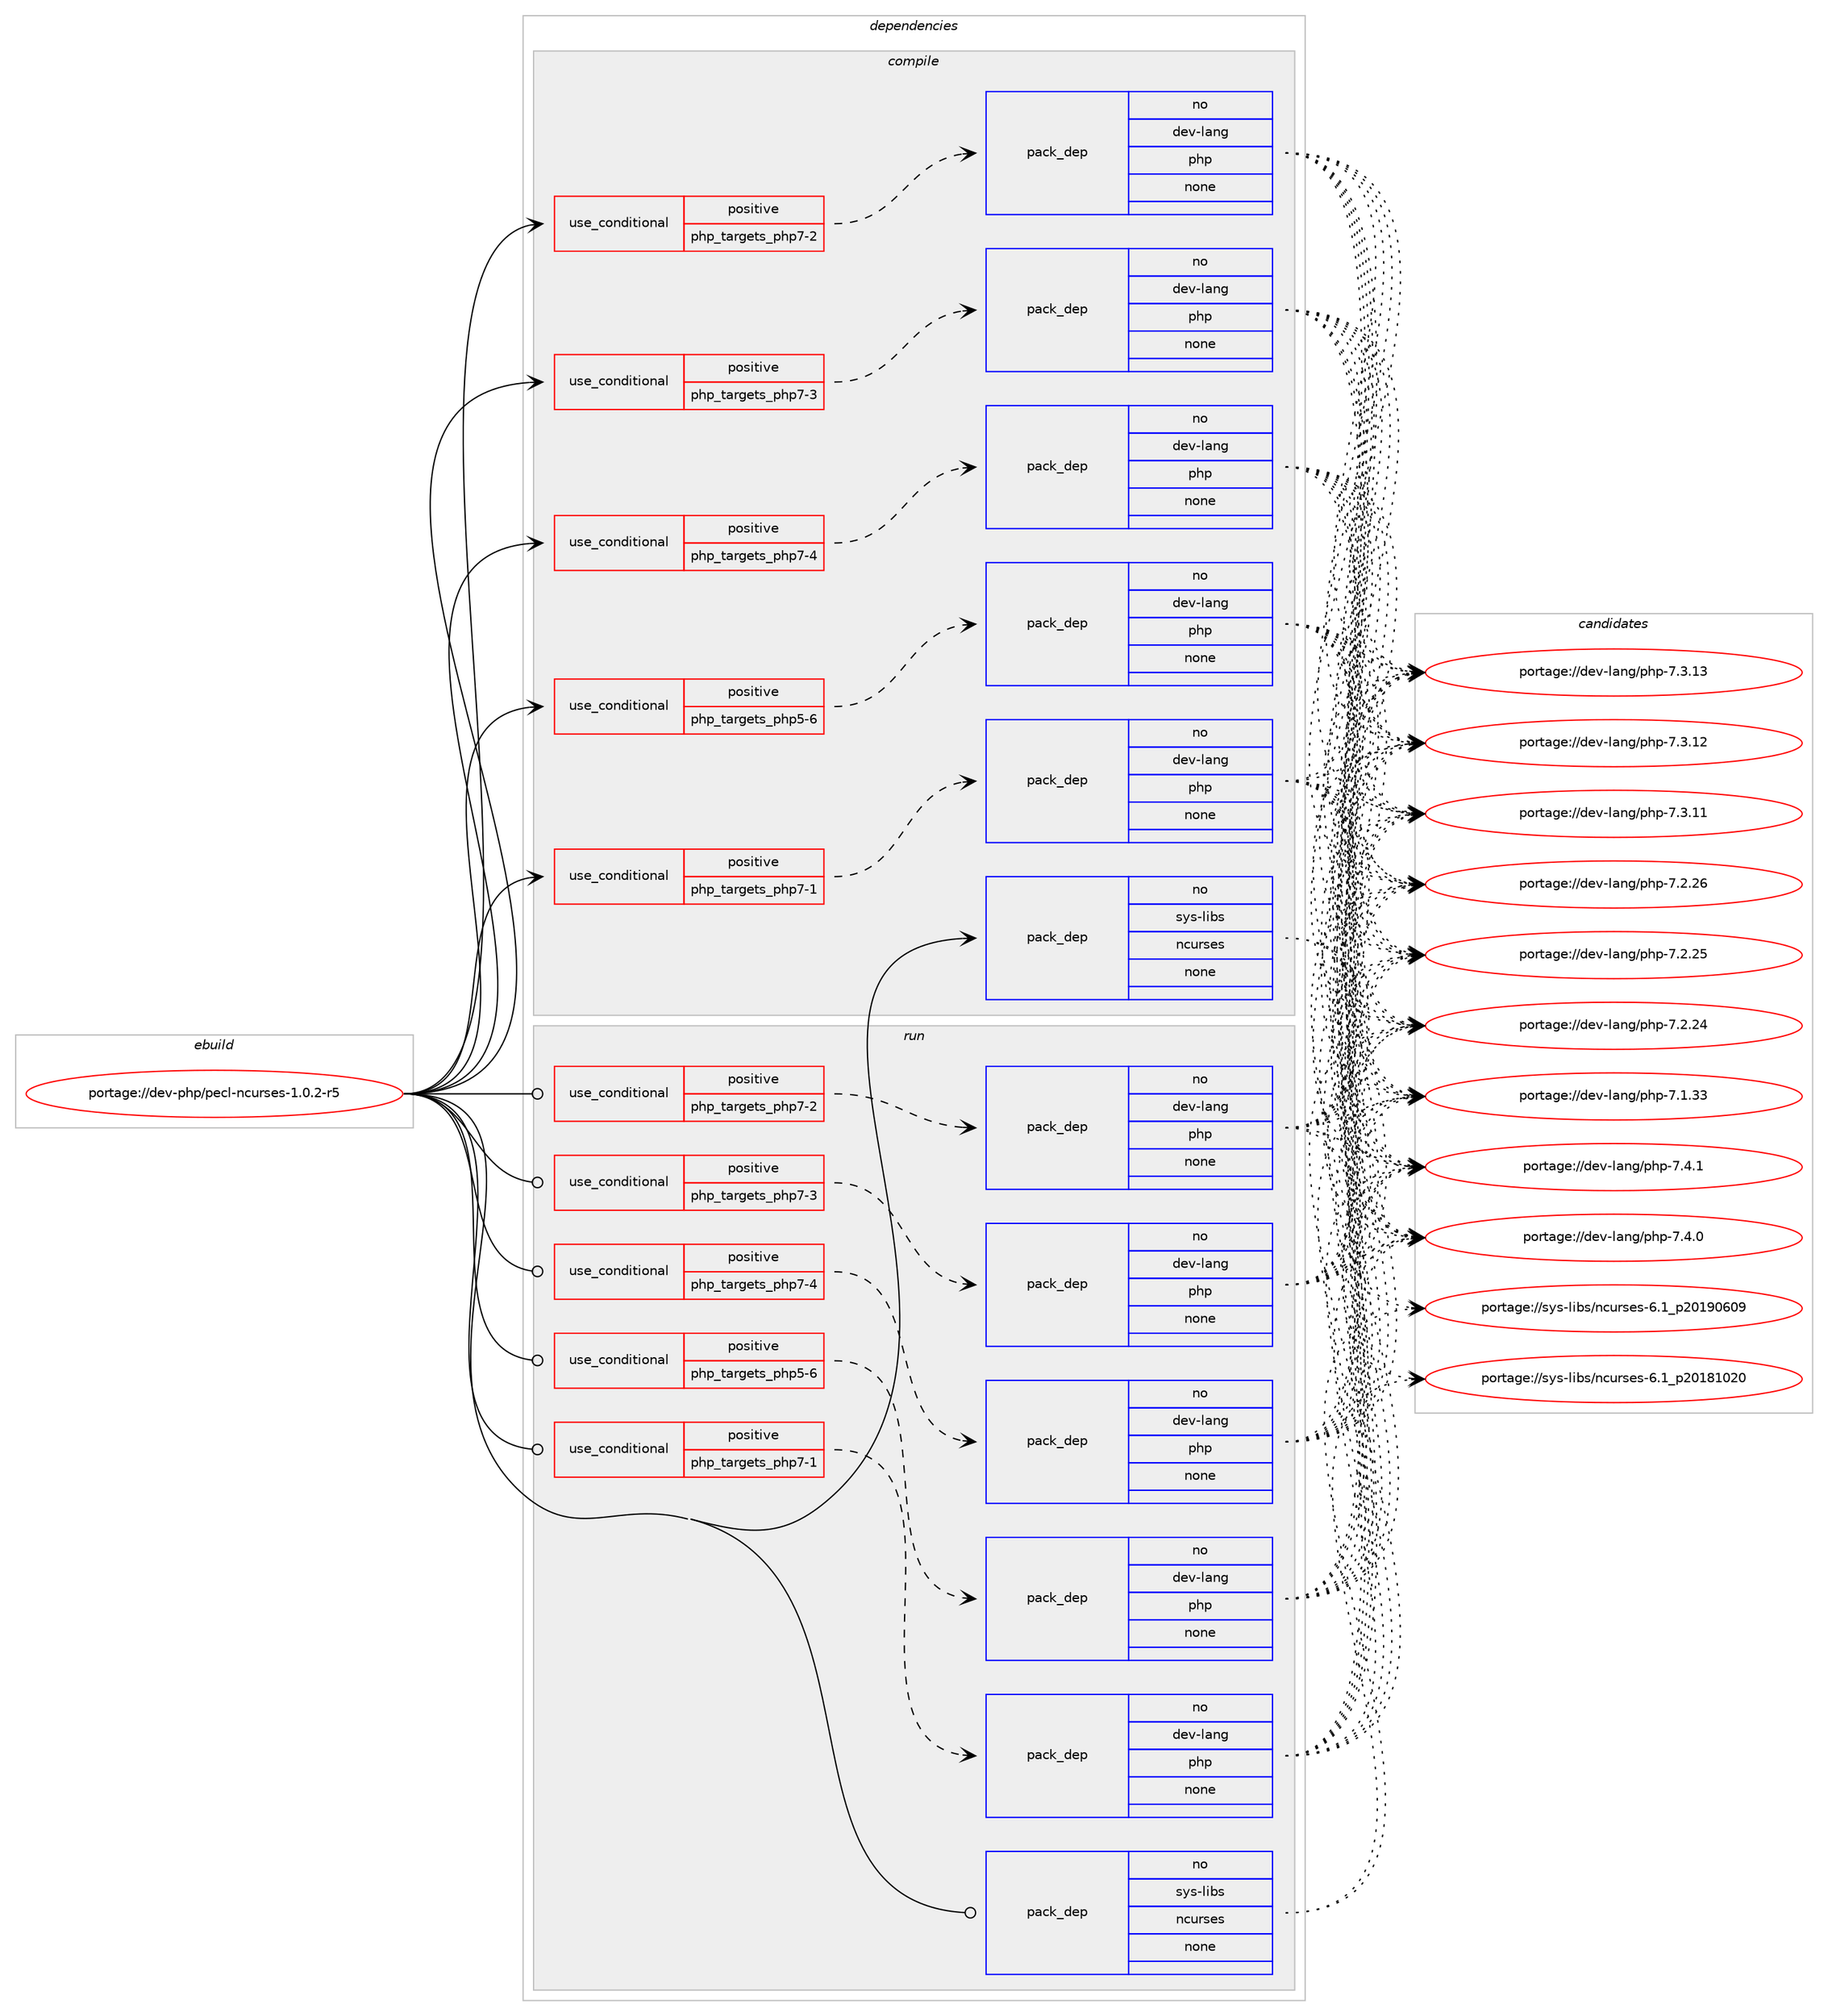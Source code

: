 digraph prolog {

# *************
# Graph options
# *************

newrank=true;
concentrate=true;
compound=true;
graph [rankdir=LR,fontname=Helvetica,fontsize=10,ranksep=1.5];#, ranksep=2.5, nodesep=0.2];
edge  [arrowhead=vee];
node  [fontname=Helvetica,fontsize=10];

# **********
# The ebuild
# **********

subgraph cluster_leftcol {
color=gray;
label=<<i>ebuild</i>>;
id [label="portage://dev-php/pecl-ncurses-1.0.2-r5", color=red, width=4, href="../dev-php/pecl-ncurses-1.0.2-r5.svg"];
}

# ****************
# The dependencies
# ****************

subgraph cluster_midcol {
color=gray;
label=<<i>dependencies</i>>;
subgraph cluster_compile {
fillcolor="#eeeeee";
style=filled;
label=<<i>compile</i>>;
subgraph cond120408 {
dependency475796 [label=<<TABLE BORDER="0" CELLBORDER="1" CELLSPACING="0" CELLPADDING="4"><TR><TD ROWSPAN="3" CELLPADDING="10">use_conditional</TD></TR><TR><TD>positive</TD></TR><TR><TD>php_targets_php5-6</TD></TR></TABLE>>, shape=none, color=red];
subgraph pack350359 {
dependency475797 [label=<<TABLE BORDER="0" CELLBORDER="1" CELLSPACING="0" CELLPADDING="4" WIDTH="220"><TR><TD ROWSPAN="6" CELLPADDING="30">pack_dep</TD></TR><TR><TD WIDTH="110">no</TD></TR><TR><TD>dev-lang</TD></TR><TR><TD>php</TD></TR><TR><TD>none</TD></TR><TR><TD></TD></TR></TABLE>>, shape=none, color=blue];
}
dependency475796:e -> dependency475797:w [weight=20,style="dashed",arrowhead="vee"];
}
id:e -> dependency475796:w [weight=20,style="solid",arrowhead="vee"];
subgraph cond120409 {
dependency475798 [label=<<TABLE BORDER="0" CELLBORDER="1" CELLSPACING="0" CELLPADDING="4"><TR><TD ROWSPAN="3" CELLPADDING="10">use_conditional</TD></TR><TR><TD>positive</TD></TR><TR><TD>php_targets_php7-1</TD></TR></TABLE>>, shape=none, color=red];
subgraph pack350360 {
dependency475799 [label=<<TABLE BORDER="0" CELLBORDER="1" CELLSPACING="0" CELLPADDING="4" WIDTH="220"><TR><TD ROWSPAN="6" CELLPADDING="30">pack_dep</TD></TR><TR><TD WIDTH="110">no</TD></TR><TR><TD>dev-lang</TD></TR><TR><TD>php</TD></TR><TR><TD>none</TD></TR><TR><TD></TD></TR></TABLE>>, shape=none, color=blue];
}
dependency475798:e -> dependency475799:w [weight=20,style="dashed",arrowhead="vee"];
}
id:e -> dependency475798:w [weight=20,style="solid",arrowhead="vee"];
subgraph cond120410 {
dependency475800 [label=<<TABLE BORDER="0" CELLBORDER="1" CELLSPACING="0" CELLPADDING="4"><TR><TD ROWSPAN="3" CELLPADDING="10">use_conditional</TD></TR><TR><TD>positive</TD></TR><TR><TD>php_targets_php7-2</TD></TR></TABLE>>, shape=none, color=red];
subgraph pack350361 {
dependency475801 [label=<<TABLE BORDER="0" CELLBORDER="1" CELLSPACING="0" CELLPADDING="4" WIDTH="220"><TR><TD ROWSPAN="6" CELLPADDING="30">pack_dep</TD></TR><TR><TD WIDTH="110">no</TD></TR><TR><TD>dev-lang</TD></TR><TR><TD>php</TD></TR><TR><TD>none</TD></TR><TR><TD></TD></TR></TABLE>>, shape=none, color=blue];
}
dependency475800:e -> dependency475801:w [weight=20,style="dashed",arrowhead="vee"];
}
id:e -> dependency475800:w [weight=20,style="solid",arrowhead="vee"];
subgraph cond120411 {
dependency475802 [label=<<TABLE BORDER="0" CELLBORDER="1" CELLSPACING="0" CELLPADDING="4"><TR><TD ROWSPAN="3" CELLPADDING="10">use_conditional</TD></TR><TR><TD>positive</TD></TR><TR><TD>php_targets_php7-3</TD></TR></TABLE>>, shape=none, color=red];
subgraph pack350362 {
dependency475803 [label=<<TABLE BORDER="0" CELLBORDER="1" CELLSPACING="0" CELLPADDING="4" WIDTH="220"><TR><TD ROWSPAN="6" CELLPADDING="30">pack_dep</TD></TR><TR><TD WIDTH="110">no</TD></TR><TR><TD>dev-lang</TD></TR><TR><TD>php</TD></TR><TR><TD>none</TD></TR><TR><TD></TD></TR></TABLE>>, shape=none, color=blue];
}
dependency475802:e -> dependency475803:w [weight=20,style="dashed",arrowhead="vee"];
}
id:e -> dependency475802:w [weight=20,style="solid",arrowhead="vee"];
subgraph cond120412 {
dependency475804 [label=<<TABLE BORDER="0" CELLBORDER="1" CELLSPACING="0" CELLPADDING="4"><TR><TD ROWSPAN="3" CELLPADDING="10">use_conditional</TD></TR><TR><TD>positive</TD></TR><TR><TD>php_targets_php7-4</TD></TR></TABLE>>, shape=none, color=red];
subgraph pack350363 {
dependency475805 [label=<<TABLE BORDER="0" CELLBORDER="1" CELLSPACING="0" CELLPADDING="4" WIDTH="220"><TR><TD ROWSPAN="6" CELLPADDING="30">pack_dep</TD></TR><TR><TD WIDTH="110">no</TD></TR><TR><TD>dev-lang</TD></TR><TR><TD>php</TD></TR><TR><TD>none</TD></TR><TR><TD></TD></TR></TABLE>>, shape=none, color=blue];
}
dependency475804:e -> dependency475805:w [weight=20,style="dashed",arrowhead="vee"];
}
id:e -> dependency475804:w [weight=20,style="solid",arrowhead="vee"];
subgraph pack350364 {
dependency475806 [label=<<TABLE BORDER="0" CELLBORDER="1" CELLSPACING="0" CELLPADDING="4" WIDTH="220"><TR><TD ROWSPAN="6" CELLPADDING="30">pack_dep</TD></TR><TR><TD WIDTH="110">no</TD></TR><TR><TD>sys-libs</TD></TR><TR><TD>ncurses</TD></TR><TR><TD>none</TD></TR><TR><TD></TD></TR></TABLE>>, shape=none, color=blue];
}
id:e -> dependency475806:w [weight=20,style="solid",arrowhead="vee"];
}
subgraph cluster_compileandrun {
fillcolor="#eeeeee";
style=filled;
label=<<i>compile and run</i>>;
}
subgraph cluster_run {
fillcolor="#eeeeee";
style=filled;
label=<<i>run</i>>;
subgraph cond120413 {
dependency475807 [label=<<TABLE BORDER="0" CELLBORDER="1" CELLSPACING="0" CELLPADDING="4"><TR><TD ROWSPAN="3" CELLPADDING="10">use_conditional</TD></TR><TR><TD>positive</TD></TR><TR><TD>php_targets_php5-6</TD></TR></TABLE>>, shape=none, color=red];
subgraph pack350365 {
dependency475808 [label=<<TABLE BORDER="0" CELLBORDER="1" CELLSPACING="0" CELLPADDING="4" WIDTH="220"><TR><TD ROWSPAN="6" CELLPADDING="30">pack_dep</TD></TR><TR><TD WIDTH="110">no</TD></TR><TR><TD>dev-lang</TD></TR><TR><TD>php</TD></TR><TR><TD>none</TD></TR><TR><TD></TD></TR></TABLE>>, shape=none, color=blue];
}
dependency475807:e -> dependency475808:w [weight=20,style="dashed",arrowhead="vee"];
}
id:e -> dependency475807:w [weight=20,style="solid",arrowhead="odot"];
subgraph cond120414 {
dependency475809 [label=<<TABLE BORDER="0" CELLBORDER="1" CELLSPACING="0" CELLPADDING="4"><TR><TD ROWSPAN="3" CELLPADDING="10">use_conditional</TD></TR><TR><TD>positive</TD></TR><TR><TD>php_targets_php7-1</TD></TR></TABLE>>, shape=none, color=red];
subgraph pack350366 {
dependency475810 [label=<<TABLE BORDER="0" CELLBORDER="1" CELLSPACING="0" CELLPADDING="4" WIDTH="220"><TR><TD ROWSPAN="6" CELLPADDING="30">pack_dep</TD></TR><TR><TD WIDTH="110">no</TD></TR><TR><TD>dev-lang</TD></TR><TR><TD>php</TD></TR><TR><TD>none</TD></TR><TR><TD></TD></TR></TABLE>>, shape=none, color=blue];
}
dependency475809:e -> dependency475810:w [weight=20,style="dashed",arrowhead="vee"];
}
id:e -> dependency475809:w [weight=20,style="solid",arrowhead="odot"];
subgraph cond120415 {
dependency475811 [label=<<TABLE BORDER="0" CELLBORDER="1" CELLSPACING="0" CELLPADDING="4"><TR><TD ROWSPAN="3" CELLPADDING="10">use_conditional</TD></TR><TR><TD>positive</TD></TR><TR><TD>php_targets_php7-2</TD></TR></TABLE>>, shape=none, color=red];
subgraph pack350367 {
dependency475812 [label=<<TABLE BORDER="0" CELLBORDER="1" CELLSPACING="0" CELLPADDING="4" WIDTH="220"><TR><TD ROWSPAN="6" CELLPADDING="30">pack_dep</TD></TR><TR><TD WIDTH="110">no</TD></TR><TR><TD>dev-lang</TD></TR><TR><TD>php</TD></TR><TR><TD>none</TD></TR><TR><TD></TD></TR></TABLE>>, shape=none, color=blue];
}
dependency475811:e -> dependency475812:w [weight=20,style="dashed",arrowhead="vee"];
}
id:e -> dependency475811:w [weight=20,style="solid",arrowhead="odot"];
subgraph cond120416 {
dependency475813 [label=<<TABLE BORDER="0" CELLBORDER="1" CELLSPACING="0" CELLPADDING="4"><TR><TD ROWSPAN="3" CELLPADDING="10">use_conditional</TD></TR><TR><TD>positive</TD></TR><TR><TD>php_targets_php7-3</TD></TR></TABLE>>, shape=none, color=red];
subgraph pack350368 {
dependency475814 [label=<<TABLE BORDER="0" CELLBORDER="1" CELLSPACING="0" CELLPADDING="4" WIDTH="220"><TR><TD ROWSPAN="6" CELLPADDING="30">pack_dep</TD></TR><TR><TD WIDTH="110">no</TD></TR><TR><TD>dev-lang</TD></TR><TR><TD>php</TD></TR><TR><TD>none</TD></TR><TR><TD></TD></TR></TABLE>>, shape=none, color=blue];
}
dependency475813:e -> dependency475814:w [weight=20,style="dashed",arrowhead="vee"];
}
id:e -> dependency475813:w [weight=20,style="solid",arrowhead="odot"];
subgraph cond120417 {
dependency475815 [label=<<TABLE BORDER="0" CELLBORDER="1" CELLSPACING="0" CELLPADDING="4"><TR><TD ROWSPAN="3" CELLPADDING="10">use_conditional</TD></TR><TR><TD>positive</TD></TR><TR><TD>php_targets_php7-4</TD></TR></TABLE>>, shape=none, color=red];
subgraph pack350369 {
dependency475816 [label=<<TABLE BORDER="0" CELLBORDER="1" CELLSPACING="0" CELLPADDING="4" WIDTH="220"><TR><TD ROWSPAN="6" CELLPADDING="30">pack_dep</TD></TR><TR><TD WIDTH="110">no</TD></TR><TR><TD>dev-lang</TD></TR><TR><TD>php</TD></TR><TR><TD>none</TD></TR><TR><TD></TD></TR></TABLE>>, shape=none, color=blue];
}
dependency475815:e -> dependency475816:w [weight=20,style="dashed",arrowhead="vee"];
}
id:e -> dependency475815:w [weight=20,style="solid",arrowhead="odot"];
subgraph pack350370 {
dependency475817 [label=<<TABLE BORDER="0" CELLBORDER="1" CELLSPACING="0" CELLPADDING="4" WIDTH="220"><TR><TD ROWSPAN="6" CELLPADDING="30">pack_dep</TD></TR><TR><TD WIDTH="110">no</TD></TR><TR><TD>sys-libs</TD></TR><TR><TD>ncurses</TD></TR><TR><TD>none</TD></TR><TR><TD></TD></TR></TABLE>>, shape=none, color=blue];
}
id:e -> dependency475817:w [weight=20,style="solid",arrowhead="odot"];
}
}

# **************
# The candidates
# **************

subgraph cluster_choices {
rank=same;
color=gray;
label=<<i>candidates</i>>;

subgraph choice350359 {
color=black;
nodesep=1;
choice100101118451089711010347112104112455546524649 [label="portage://dev-lang/php-7.4.1", color=red, width=4,href="../dev-lang/php-7.4.1.svg"];
choice100101118451089711010347112104112455546524648 [label="portage://dev-lang/php-7.4.0", color=red, width=4,href="../dev-lang/php-7.4.0.svg"];
choice10010111845108971101034711210411245554651464951 [label="portage://dev-lang/php-7.3.13", color=red, width=4,href="../dev-lang/php-7.3.13.svg"];
choice10010111845108971101034711210411245554651464950 [label="portage://dev-lang/php-7.3.12", color=red, width=4,href="../dev-lang/php-7.3.12.svg"];
choice10010111845108971101034711210411245554651464949 [label="portage://dev-lang/php-7.3.11", color=red, width=4,href="../dev-lang/php-7.3.11.svg"];
choice10010111845108971101034711210411245554650465054 [label="portage://dev-lang/php-7.2.26", color=red, width=4,href="../dev-lang/php-7.2.26.svg"];
choice10010111845108971101034711210411245554650465053 [label="portage://dev-lang/php-7.2.25", color=red, width=4,href="../dev-lang/php-7.2.25.svg"];
choice10010111845108971101034711210411245554650465052 [label="portage://dev-lang/php-7.2.24", color=red, width=4,href="../dev-lang/php-7.2.24.svg"];
choice10010111845108971101034711210411245554649465151 [label="portage://dev-lang/php-7.1.33", color=red, width=4,href="../dev-lang/php-7.1.33.svg"];
dependency475797:e -> choice100101118451089711010347112104112455546524649:w [style=dotted,weight="100"];
dependency475797:e -> choice100101118451089711010347112104112455546524648:w [style=dotted,weight="100"];
dependency475797:e -> choice10010111845108971101034711210411245554651464951:w [style=dotted,weight="100"];
dependency475797:e -> choice10010111845108971101034711210411245554651464950:w [style=dotted,weight="100"];
dependency475797:e -> choice10010111845108971101034711210411245554651464949:w [style=dotted,weight="100"];
dependency475797:e -> choice10010111845108971101034711210411245554650465054:w [style=dotted,weight="100"];
dependency475797:e -> choice10010111845108971101034711210411245554650465053:w [style=dotted,weight="100"];
dependency475797:e -> choice10010111845108971101034711210411245554650465052:w [style=dotted,weight="100"];
dependency475797:e -> choice10010111845108971101034711210411245554649465151:w [style=dotted,weight="100"];
}
subgraph choice350360 {
color=black;
nodesep=1;
choice100101118451089711010347112104112455546524649 [label="portage://dev-lang/php-7.4.1", color=red, width=4,href="../dev-lang/php-7.4.1.svg"];
choice100101118451089711010347112104112455546524648 [label="portage://dev-lang/php-7.4.0", color=red, width=4,href="../dev-lang/php-7.4.0.svg"];
choice10010111845108971101034711210411245554651464951 [label="portage://dev-lang/php-7.3.13", color=red, width=4,href="../dev-lang/php-7.3.13.svg"];
choice10010111845108971101034711210411245554651464950 [label="portage://dev-lang/php-7.3.12", color=red, width=4,href="../dev-lang/php-7.3.12.svg"];
choice10010111845108971101034711210411245554651464949 [label="portage://dev-lang/php-7.3.11", color=red, width=4,href="../dev-lang/php-7.3.11.svg"];
choice10010111845108971101034711210411245554650465054 [label="portage://dev-lang/php-7.2.26", color=red, width=4,href="../dev-lang/php-7.2.26.svg"];
choice10010111845108971101034711210411245554650465053 [label="portage://dev-lang/php-7.2.25", color=red, width=4,href="../dev-lang/php-7.2.25.svg"];
choice10010111845108971101034711210411245554650465052 [label="portage://dev-lang/php-7.2.24", color=red, width=4,href="../dev-lang/php-7.2.24.svg"];
choice10010111845108971101034711210411245554649465151 [label="portage://dev-lang/php-7.1.33", color=red, width=4,href="../dev-lang/php-7.1.33.svg"];
dependency475799:e -> choice100101118451089711010347112104112455546524649:w [style=dotted,weight="100"];
dependency475799:e -> choice100101118451089711010347112104112455546524648:w [style=dotted,weight="100"];
dependency475799:e -> choice10010111845108971101034711210411245554651464951:w [style=dotted,weight="100"];
dependency475799:e -> choice10010111845108971101034711210411245554651464950:w [style=dotted,weight="100"];
dependency475799:e -> choice10010111845108971101034711210411245554651464949:w [style=dotted,weight="100"];
dependency475799:e -> choice10010111845108971101034711210411245554650465054:w [style=dotted,weight="100"];
dependency475799:e -> choice10010111845108971101034711210411245554650465053:w [style=dotted,weight="100"];
dependency475799:e -> choice10010111845108971101034711210411245554650465052:w [style=dotted,weight="100"];
dependency475799:e -> choice10010111845108971101034711210411245554649465151:w [style=dotted,weight="100"];
}
subgraph choice350361 {
color=black;
nodesep=1;
choice100101118451089711010347112104112455546524649 [label="portage://dev-lang/php-7.4.1", color=red, width=4,href="../dev-lang/php-7.4.1.svg"];
choice100101118451089711010347112104112455546524648 [label="portage://dev-lang/php-7.4.0", color=red, width=4,href="../dev-lang/php-7.4.0.svg"];
choice10010111845108971101034711210411245554651464951 [label="portage://dev-lang/php-7.3.13", color=red, width=4,href="../dev-lang/php-7.3.13.svg"];
choice10010111845108971101034711210411245554651464950 [label="portage://dev-lang/php-7.3.12", color=red, width=4,href="../dev-lang/php-7.3.12.svg"];
choice10010111845108971101034711210411245554651464949 [label="portage://dev-lang/php-7.3.11", color=red, width=4,href="../dev-lang/php-7.3.11.svg"];
choice10010111845108971101034711210411245554650465054 [label="portage://dev-lang/php-7.2.26", color=red, width=4,href="../dev-lang/php-7.2.26.svg"];
choice10010111845108971101034711210411245554650465053 [label="portage://dev-lang/php-7.2.25", color=red, width=4,href="../dev-lang/php-7.2.25.svg"];
choice10010111845108971101034711210411245554650465052 [label="portage://dev-lang/php-7.2.24", color=red, width=4,href="../dev-lang/php-7.2.24.svg"];
choice10010111845108971101034711210411245554649465151 [label="portage://dev-lang/php-7.1.33", color=red, width=4,href="../dev-lang/php-7.1.33.svg"];
dependency475801:e -> choice100101118451089711010347112104112455546524649:w [style=dotted,weight="100"];
dependency475801:e -> choice100101118451089711010347112104112455546524648:w [style=dotted,weight="100"];
dependency475801:e -> choice10010111845108971101034711210411245554651464951:w [style=dotted,weight="100"];
dependency475801:e -> choice10010111845108971101034711210411245554651464950:w [style=dotted,weight="100"];
dependency475801:e -> choice10010111845108971101034711210411245554651464949:w [style=dotted,weight="100"];
dependency475801:e -> choice10010111845108971101034711210411245554650465054:w [style=dotted,weight="100"];
dependency475801:e -> choice10010111845108971101034711210411245554650465053:w [style=dotted,weight="100"];
dependency475801:e -> choice10010111845108971101034711210411245554650465052:w [style=dotted,weight="100"];
dependency475801:e -> choice10010111845108971101034711210411245554649465151:w [style=dotted,weight="100"];
}
subgraph choice350362 {
color=black;
nodesep=1;
choice100101118451089711010347112104112455546524649 [label="portage://dev-lang/php-7.4.1", color=red, width=4,href="../dev-lang/php-7.4.1.svg"];
choice100101118451089711010347112104112455546524648 [label="portage://dev-lang/php-7.4.0", color=red, width=4,href="../dev-lang/php-7.4.0.svg"];
choice10010111845108971101034711210411245554651464951 [label="portage://dev-lang/php-7.3.13", color=red, width=4,href="../dev-lang/php-7.3.13.svg"];
choice10010111845108971101034711210411245554651464950 [label="portage://dev-lang/php-7.3.12", color=red, width=4,href="../dev-lang/php-7.3.12.svg"];
choice10010111845108971101034711210411245554651464949 [label="portage://dev-lang/php-7.3.11", color=red, width=4,href="../dev-lang/php-7.3.11.svg"];
choice10010111845108971101034711210411245554650465054 [label="portage://dev-lang/php-7.2.26", color=red, width=4,href="../dev-lang/php-7.2.26.svg"];
choice10010111845108971101034711210411245554650465053 [label="portage://dev-lang/php-7.2.25", color=red, width=4,href="../dev-lang/php-7.2.25.svg"];
choice10010111845108971101034711210411245554650465052 [label="portage://dev-lang/php-7.2.24", color=red, width=4,href="../dev-lang/php-7.2.24.svg"];
choice10010111845108971101034711210411245554649465151 [label="portage://dev-lang/php-7.1.33", color=red, width=4,href="../dev-lang/php-7.1.33.svg"];
dependency475803:e -> choice100101118451089711010347112104112455546524649:w [style=dotted,weight="100"];
dependency475803:e -> choice100101118451089711010347112104112455546524648:w [style=dotted,weight="100"];
dependency475803:e -> choice10010111845108971101034711210411245554651464951:w [style=dotted,weight="100"];
dependency475803:e -> choice10010111845108971101034711210411245554651464950:w [style=dotted,weight="100"];
dependency475803:e -> choice10010111845108971101034711210411245554651464949:w [style=dotted,weight="100"];
dependency475803:e -> choice10010111845108971101034711210411245554650465054:w [style=dotted,weight="100"];
dependency475803:e -> choice10010111845108971101034711210411245554650465053:w [style=dotted,weight="100"];
dependency475803:e -> choice10010111845108971101034711210411245554650465052:w [style=dotted,weight="100"];
dependency475803:e -> choice10010111845108971101034711210411245554649465151:w [style=dotted,weight="100"];
}
subgraph choice350363 {
color=black;
nodesep=1;
choice100101118451089711010347112104112455546524649 [label="portage://dev-lang/php-7.4.1", color=red, width=4,href="../dev-lang/php-7.4.1.svg"];
choice100101118451089711010347112104112455546524648 [label="portage://dev-lang/php-7.4.0", color=red, width=4,href="../dev-lang/php-7.4.0.svg"];
choice10010111845108971101034711210411245554651464951 [label="portage://dev-lang/php-7.3.13", color=red, width=4,href="../dev-lang/php-7.3.13.svg"];
choice10010111845108971101034711210411245554651464950 [label="portage://dev-lang/php-7.3.12", color=red, width=4,href="../dev-lang/php-7.3.12.svg"];
choice10010111845108971101034711210411245554651464949 [label="portage://dev-lang/php-7.3.11", color=red, width=4,href="../dev-lang/php-7.3.11.svg"];
choice10010111845108971101034711210411245554650465054 [label="portage://dev-lang/php-7.2.26", color=red, width=4,href="../dev-lang/php-7.2.26.svg"];
choice10010111845108971101034711210411245554650465053 [label="portage://dev-lang/php-7.2.25", color=red, width=4,href="../dev-lang/php-7.2.25.svg"];
choice10010111845108971101034711210411245554650465052 [label="portage://dev-lang/php-7.2.24", color=red, width=4,href="../dev-lang/php-7.2.24.svg"];
choice10010111845108971101034711210411245554649465151 [label="portage://dev-lang/php-7.1.33", color=red, width=4,href="../dev-lang/php-7.1.33.svg"];
dependency475805:e -> choice100101118451089711010347112104112455546524649:w [style=dotted,weight="100"];
dependency475805:e -> choice100101118451089711010347112104112455546524648:w [style=dotted,weight="100"];
dependency475805:e -> choice10010111845108971101034711210411245554651464951:w [style=dotted,weight="100"];
dependency475805:e -> choice10010111845108971101034711210411245554651464950:w [style=dotted,weight="100"];
dependency475805:e -> choice10010111845108971101034711210411245554651464949:w [style=dotted,weight="100"];
dependency475805:e -> choice10010111845108971101034711210411245554650465054:w [style=dotted,weight="100"];
dependency475805:e -> choice10010111845108971101034711210411245554650465053:w [style=dotted,weight="100"];
dependency475805:e -> choice10010111845108971101034711210411245554650465052:w [style=dotted,weight="100"];
dependency475805:e -> choice10010111845108971101034711210411245554649465151:w [style=dotted,weight="100"];
}
subgraph choice350364 {
color=black;
nodesep=1;
choice1151211154510810598115471109911711411510111545544649951125048495748544857 [label="portage://sys-libs/ncurses-6.1_p20190609", color=red, width=4,href="../sys-libs/ncurses-6.1_p20190609.svg"];
choice1151211154510810598115471109911711411510111545544649951125048495649485048 [label="portage://sys-libs/ncurses-6.1_p20181020", color=red, width=4,href="../sys-libs/ncurses-6.1_p20181020.svg"];
dependency475806:e -> choice1151211154510810598115471109911711411510111545544649951125048495748544857:w [style=dotted,weight="100"];
dependency475806:e -> choice1151211154510810598115471109911711411510111545544649951125048495649485048:w [style=dotted,weight="100"];
}
subgraph choice350365 {
color=black;
nodesep=1;
choice100101118451089711010347112104112455546524649 [label="portage://dev-lang/php-7.4.1", color=red, width=4,href="../dev-lang/php-7.4.1.svg"];
choice100101118451089711010347112104112455546524648 [label="portage://dev-lang/php-7.4.0", color=red, width=4,href="../dev-lang/php-7.4.0.svg"];
choice10010111845108971101034711210411245554651464951 [label="portage://dev-lang/php-7.3.13", color=red, width=4,href="../dev-lang/php-7.3.13.svg"];
choice10010111845108971101034711210411245554651464950 [label="portage://dev-lang/php-7.3.12", color=red, width=4,href="../dev-lang/php-7.3.12.svg"];
choice10010111845108971101034711210411245554651464949 [label="portage://dev-lang/php-7.3.11", color=red, width=4,href="../dev-lang/php-7.3.11.svg"];
choice10010111845108971101034711210411245554650465054 [label="portage://dev-lang/php-7.2.26", color=red, width=4,href="../dev-lang/php-7.2.26.svg"];
choice10010111845108971101034711210411245554650465053 [label="portage://dev-lang/php-7.2.25", color=red, width=4,href="../dev-lang/php-7.2.25.svg"];
choice10010111845108971101034711210411245554650465052 [label="portage://dev-lang/php-7.2.24", color=red, width=4,href="../dev-lang/php-7.2.24.svg"];
choice10010111845108971101034711210411245554649465151 [label="portage://dev-lang/php-7.1.33", color=red, width=4,href="../dev-lang/php-7.1.33.svg"];
dependency475808:e -> choice100101118451089711010347112104112455546524649:w [style=dotted,weight="100"];
dependency475808:e -> choice100101118451089711010347112104112455546524648:w [style=dotted,weight="100"];
dependency475808:e -> choice10010111845108971101034711210411245554651464951:w [style=dotted,weight="100"];
dependency475808:e -> choice10010111845108971101034711210411245554651464950:w [style=dotted,weight="100"];
dependency475808:e -> choice10010111845108971101034711210411245554651464949:w [style=dotted,weight="100"];
dependency475808:e -> choice10010111845108971101034711210411245554650465054:w [style=dotted,weight="100"];
dependency475808:e -> choice10010111845108971101034711210411245554650465053:w [style=dotted,weight="100"];
dependency475808:e -> choice10010111845108971101034711210411245554650465052:w [style=dotted,weight="100"];
dependency475808:e -> choice10010111845108971101034711210411245554649465151:w [style=dotted,weight="100"];
}
subgraph choice350366 {
color=black;
nodesep=1;
choice100101118451089711010347112104112455546524649 [label="portage://dev-lang/php-7.4.1", color=red, width=4,href="../dev-lang/php-7.4.1.svg"];
choice100101118451089711010347112104112455546524648 [label="portage://dev-lang/php-7.4.0", color=red, width=4,href="../dev-lang/php-7.4.0.svg"];
choice10010111845108971101034711210411245554651464951 [label="portage://dev-lang/php-7.3.13", color=red, width=4,href="../dev-lang/php-7.3.13.svg"];
choice10010111845108971101034711210411245554651464950 [label="portage://dev-lang/php-7.3.12", color=red, width=4,href="../dev-lang/php-7.3.12.svg"];
choice10010111845108971101034711210411245554651464949 [label="portage://dev-lang/php-7.3.11", color=red, width=4,href="../dev-lang/php-7.3.11.svg"];
choice10010111845108971101034711210411245554650465054 [label="portage://dev-lang/php-7.2.26", color=red, width=4,href="../dev-lang/php-7.2.26.svg"];
choice10010111845108971101034711210411245554650465053 [label="portage://dev-lang/php-7.2.25", color=red, width=4,href="../dev-lang/php-7.2.25.svg"];
choice10010111845108971101034711210411245554650465052 [label="portage://dev-lang/php-7.2.24", color=red, width=4,href="../dev-lang/php-7.2.24.svg"];
choice10010111845108971101034711210411245554649465151 [label="portage://dev-lang/php-7.1.33", color=red, width=4,href="../dev-lang/php-7.1.33.svg"];
dependency475810:e -> choice100101118451089711010347112104112455546524649:w [style=dotted,weight="100"];
dependency475810:e -> choice100101118451089711010347112104112455546524648:w [style=dotted,weight="100"];
dependency475810:e -> choice10010111845108971101034711210411245554651464951:w [style=dotted,weight="100"];
dependency475810:e -> choice10010111845108971101034711210411245554651464950:w [style=dotted,weight="100"];
dependency475810:e -> choice10010111845108971101034711210411245554651464949:w [style=dotted,weight="100"];
dependency475810:e -> choice10010111845108971101034711210411245554650465054:w [style=dotted,weight="100"];
dependency475810:e -> choice10010111845108971101034711210411245554650465053:w [style=dotted,weight="100"];
dependency475810:e -> choice10010111845108971101034711210411245554650465052:w [style=dotted,weight="100"];
dependency475810:e -> choice10010111845108971101034711210411245554649465151:w [style=dotted,weight="100"];
}
subgraph choice350367 {
color=black;
nodesep=1;
choice100101118451089711010347112104112455546524649 [label="portage://dev-lang/php-7.4.1", color=red, width=4,href="../dev-lang/php-7.4.1.svg"];
choice100101118451089711010347112104112455546524648 [label="portage://dev-lang/php-7.4.0", color=red, width=4,href="../dev-lang/php-7.4.0.svg"];
choice10010111845108971101034711210411245554651464951 [label="portage://dev-lang/php-7.3.13", color=red, width=4,href="../dev-lang/php-7.3.13.svg"];
choice10010111845108971101034711210411245554651464950 [label="portage://dev-lang/php-7.3.12", color=red, width=4,href="../dev-lang/php-7.3.12.svg"];
choice10010111845108971101034711210411245554651464949 [label="portage://dev-lang/php-7.3.11", color=red, width=4,href="../dev-lang/php-7.3.11.svg"];
choice10010111845108971101034711210411245554650465054 [label="portage://dev-lang/php-7.2.26", color=red, width=4,href="../dev-lang/php-7.2.26.svg"];
choice10010111845108971101034711210411245554650465053 [label="portage://dev-lang/php-7.2.25", color=red, width=4,href="../dev-lang/php-7.2.25.svg"];
choice10010111845108971101034711210411245554650465052 [label="portage://dev-lang/php-7.2.24", color=red, width=4,href="../dev-lang/php-7.2.24.svg"];
choice10010111845108971101034711210411245554649465151 [label="portage://dev-lang/php-7.1.33", color=red, width=4,href="../dev-lang/php-7.1.33.svg"];
dependency475812:e -> choice100101118451089711010347112104112455546524649:w [style=dotted,weight="100"];
dependency475812:e -> choice100101118451089711010347112104112455546524648:w [style=dotted,weight="100"];
dependency475812:e -> choice10010111845108971101034711210411245554651464951:w [style=dotted,weight="100"];
dependency475812:e -> choice10010111845108971101034711210411245554651464950:w [style=dotted,weight="100"];
dependency475812:e -> choice10010111845108971101034711210411245554651464949:w [style=dotted,weight="100"];
dependency475812:e -> choice10010111845108971101034711210411245554650465054:w [style=dotted,weight="100"];
dependency475812:e -> choice10010111845108971101034711210411245554650465053:w [style=dotted,weight="100"];
dependency475812:e -> choice10010111845108971101034711210411245554650465052:w [style=dotted,weight="100"];
dependency475812:e -> choice10010111845108971101034711210411245554649465151:w [style=dotted,weight="100"];
}
subgraph choice350368 {
color=black;
nodesep=1;
choice100101118451089711010347112104112455546524649 [label="portage://dev-lang/php-7.4.1", color=red, width=4,href="../dev-lang/php-7.4.1.svg"];
choice100101118451089711010347112104112455546524648 [label="portage://dev-lang/php-7.4.0", color=red, width=4,href="../dev-lang/php-7.4.0.svg"];
choice10010111845108971101034711210411245554651464951 [label="portage://dev-lang/php-7.3.13", color=red, width=4,href="../dev-lang/php-7.3.13.svg"];
choice10010111845108971101034711210411245554651464950 [label="portage://dev-lang/php-7.3.12", color=red, width=4,href="../dev-lang/php-7.3.12.svg"];
choice10010111845108971101034711210411245554651464949 [label="portage://dev-lang/php-7.3.11", color=red, width=4,href="../dev-lang/php-7.3.11.svg"];
choice10010111845108971101034711210411245554650465054 [label="portage://dev-lang/php-7.2.26", color=red, width=4,href="../dev-lang/php-7.2.26.svg"];
choice10010111845108971101034711210411245554650465053 [label="portage://dev-lang/php-7.2.25", color=red, width=4,href="../dev-lang/php-7.2.25.svg"];
choice10010111845108971101034711210411245554650465052 [label="portage://dev-lang/php-7.2.24", color=red, width=4,href="../dev-lang/php-7.2.24.svg"];
choice10010111845108971101034711210411245554649465151 [label="portage://dev-lang/php-7.1.33", color=red, width=4,href="../dev-lang/php-7.1.33.svg"];
dependency475814:e -> choice100101118451089711010347112104112455546524649:w [style=dotted,weight="100"];
dependency475814:e -> choice100101118451089711010347112104112455546524648:w [style=dotted,weight="100"];
dependency475814:e -> choice10010111845108971101034711210411245554651464951:w [style=dotted,weight="100"];
dependency475814:e -> choice10010111845108971101034711210411245554651464950:w [style=dotted,weight="100"];
dependency475814:e -> choice10010111845108971101034711210411245554651464949:w [style=dotted,weight="100"];
dependency475814:e -> choice10010111845108971101034711210411245554650465054:w [style=dotted,weight="100"];
dependency475814:e -> choice10010111845108971101034711210411245554650465053:w [style=dotted,weight="100"];
dependency475814:e -> choice10010111845108971101034711210411245554650465052:w [style=dotted,weight="100"];
dependency475814:e -> choice10010111845108971101034711210411245554649465151:w [style=dotted,weight="100"];
}
subgraph choice350369 {
color=black;
nodesep=1;
choice100101118451089711010347112104112455546524649 [label="portage://dev-lang/php-7.4.1", color=red, width=4,href="../dev-lang/php-7.4.1.svg"];
choice100101118451089711010347112104112455546524648 [label="portage://dev-lang/php-7.4.0", color=red, width=4,href="../dev-lang/php-7.4.0.svg"];
choice10010111845108971101034711210411245554651464951 [label="portage://dev-lang/php-7.3.13", color=red, width=4,href="../dev-lang/php-7.3.13.svg"];
choice10010111845108971101034711210411245554651464950 [label="portage://dev-lang/php-7.3.12", color=red, width=4,href="../dev-lang/php-7.3.12.svg"];
choice10010111845108971101034711210411245554651464949 [label="portage://dev-lang/php-7.3.11", color=red, width=4,href="../dev-lang/php-7.3.11.svg"];
choice10010111845108971101034711210411245554650465054 [label="portage://dev-lang/php-7.2.26", color=red, width=4,href="../dev-lang/php-7.2.26.svg"];
choice10010111845108971101034711210411245554650465053 [label="portage://dev-lang/php-7.2.25", color=red, width=4,href="../dev-lang/php-7.2.25.svg"];
choice10010111845108971101034711210411245554650465052 [label="portage://dev-lang/php-7.2.24", color=red, width=4,href="../dev-lang/php-7.2.24.svg"];
choice10010111845108971101034711210411245554649465151 [label="portage://dev-lang/php-7.1.33", color=red, width=4,href="../dev-lang/php-7.1.33.svg"];
dependency475816:e -> choice100101118451089711010347112104112455546524649:w [style=dotted,weight="100"];
dependency475816:e -> choice100101118451089711010347112104112455546524648:w [style=dotted,weight="100"];
dependency475816:e -> choice10010111845108971101034711210411245554651464951:w [style=dotted,weight="100"];
dependency475816:e -> choice10010111845108971101034711210411245554651464950:w [style=dotted,weight="100"];
dependency475816:e -> choice10010111845108971101034711210411245554651464949:w [style=dotted,weight="100"];
dependency475816:e -> choice10010111845108971101034711210411245554650465054:w [style=dotted,weight="100"];
dependency475816:e -> choice10010111845108971101034711210411245554650465053:w [style=dotted,weight="100"];
dependency475816:e -> choice10010111845108971101034711210411245554650465052:w [style=dotted,weight="100"];
dependency475816:e -> choice10010111845108971101034711210411245554649465151:w [style=dotted,weight="100"];
}
subgraph choice350370 {
color=black;
nodesep=1;
choice1151211154510810598115471109911711411510111545544649951125048495748544857 [label="portage://sys-libs/ncurses-6.1_p20190609", color=red, width=4,href="../sys-libs/ncurses-6.1_p20190609.svg"];
choice1151211154510810598115471109911711411510111545544649951125048495649485048 [label="portage://sys-libs/ncurses-6.1_p20181020", color=red, width=4,href="../sys-libs/ncurses-6.1_p20181020.svg"];
dependency475817:e -> choice1151211154510810598115471109911711411510111545544649951125048495748544857:w [style=dotted,weight="100"];
dependency475817:e -> choice1151211154510810598115471109911711411510111545544649951125048495649485048:w [style=dotted,weight="100"];
}
}

}
